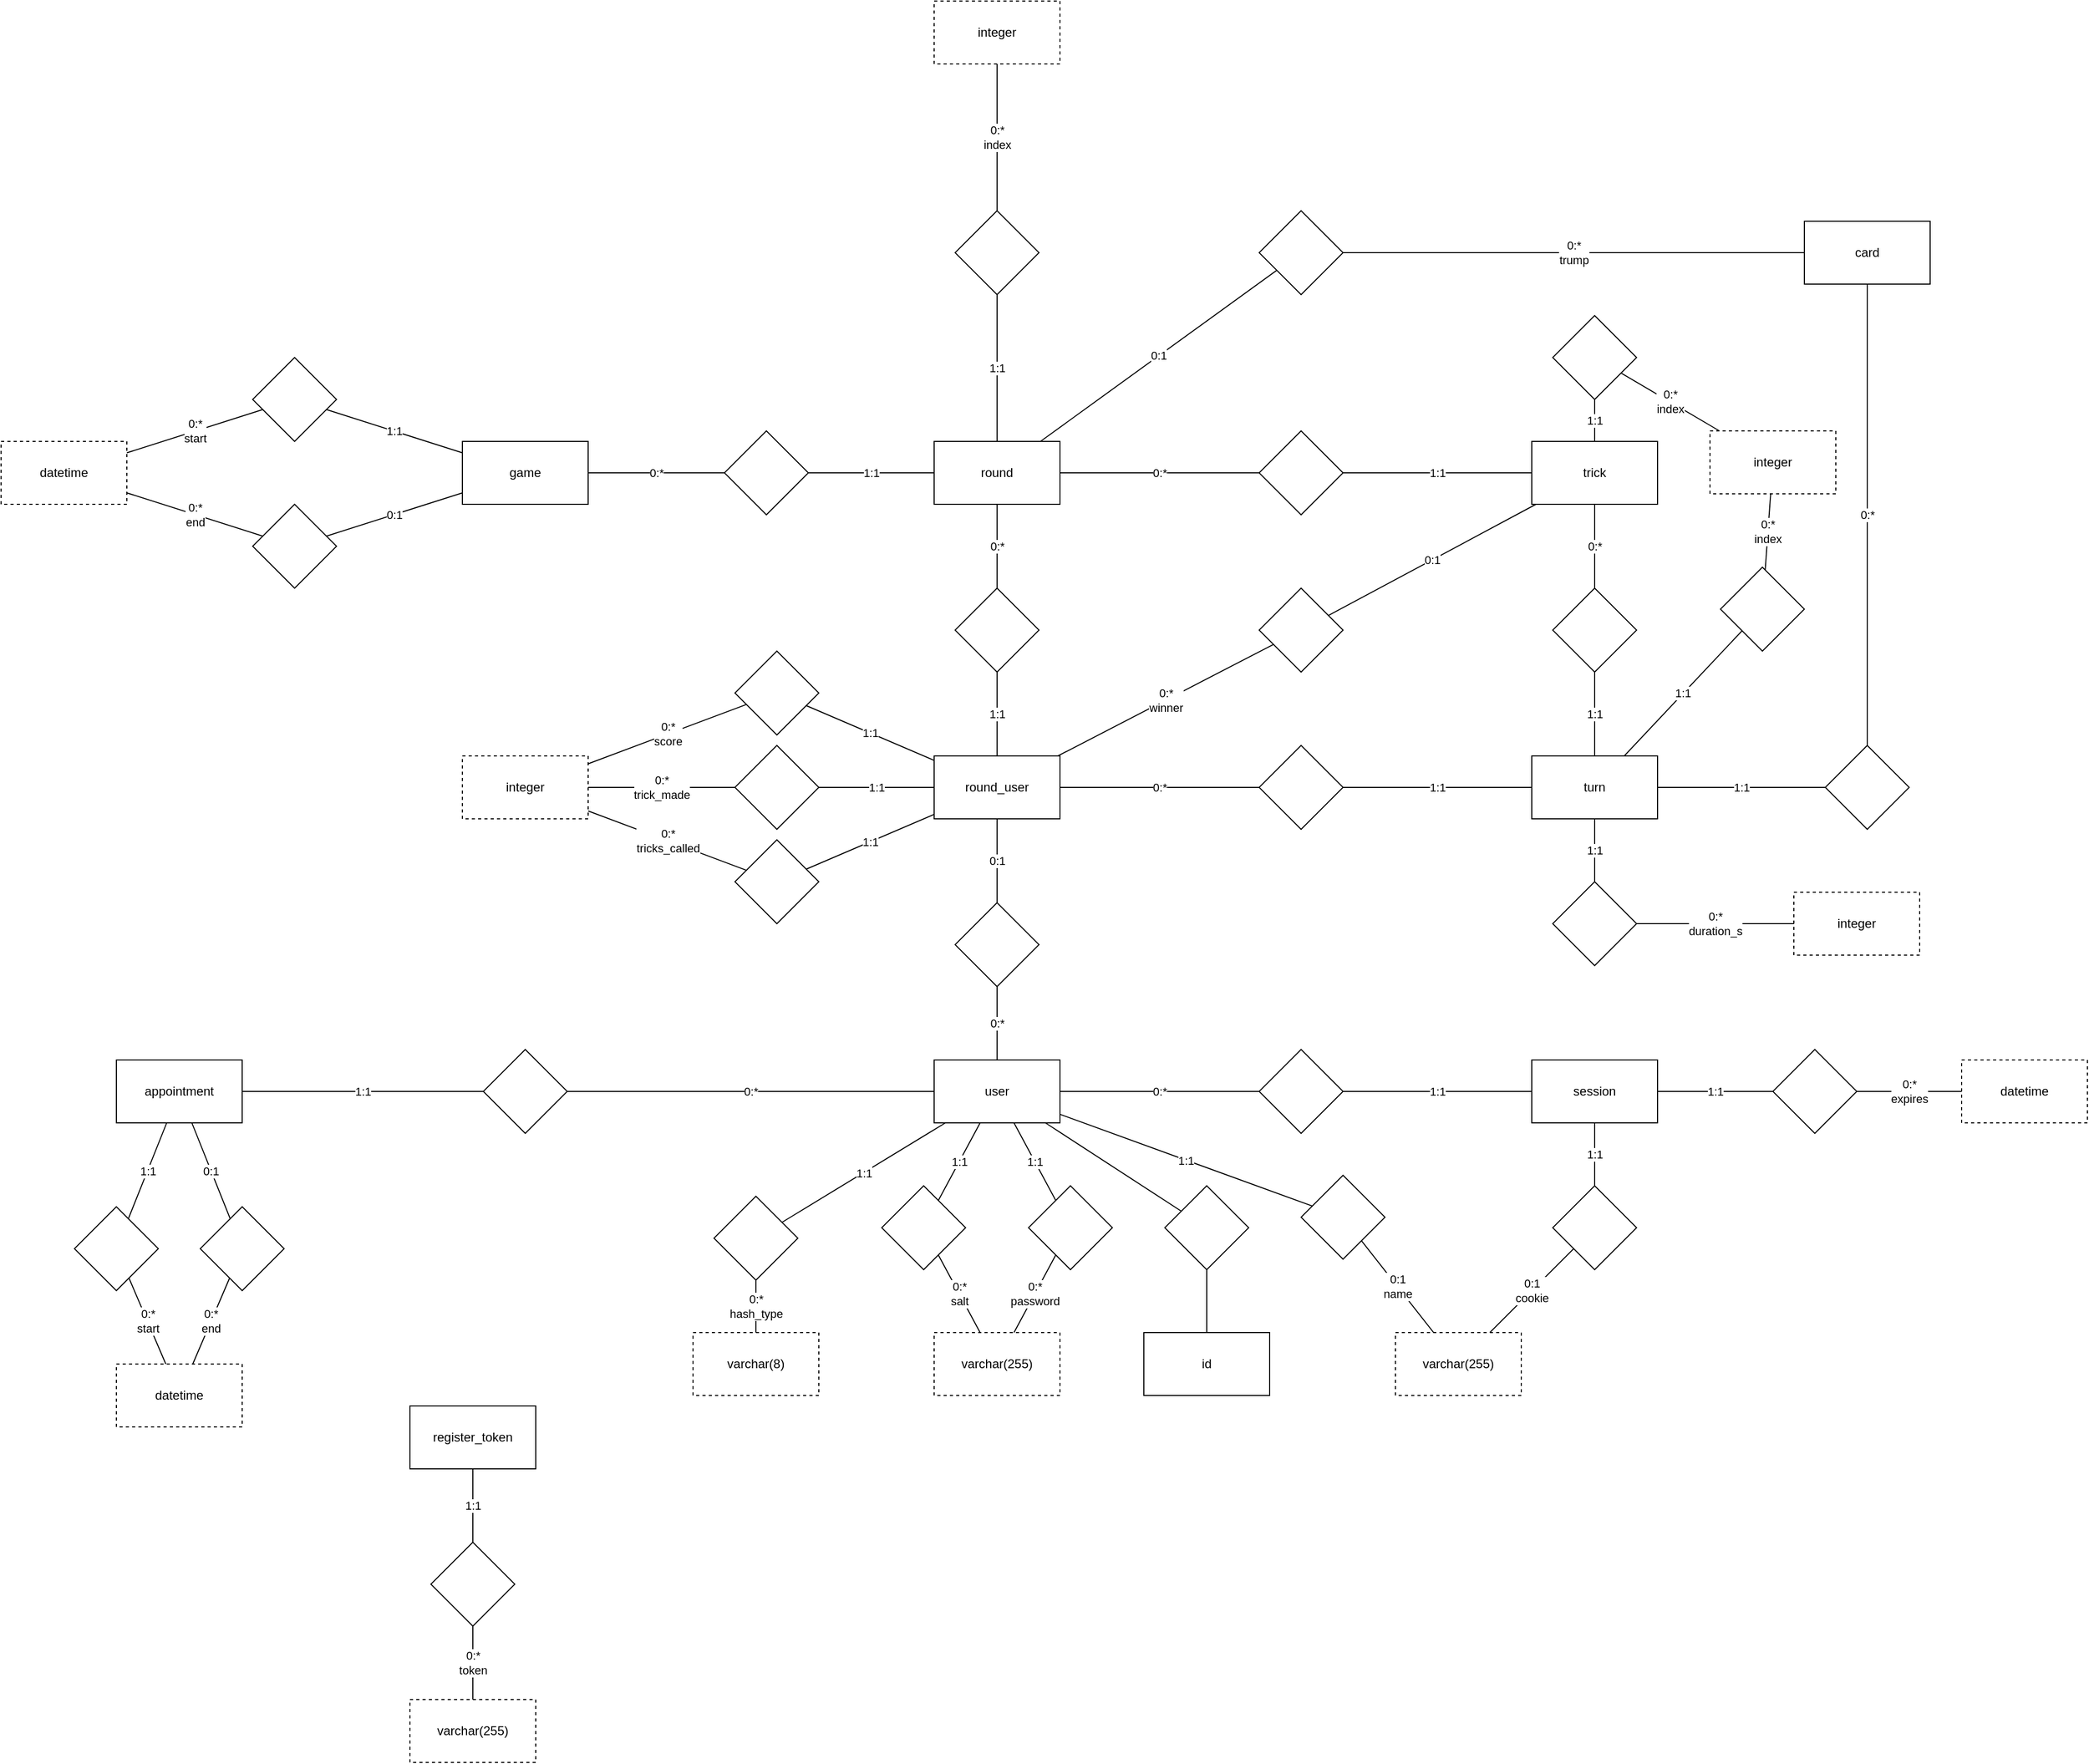 <mxfile version="14.6.9" type="device"><diagram id="gLV2k05QWt9uDm-RTJr3" name="Page-1"><mxGraphModel dx="2272" dy="1945" grid="1" gridSize="10" guides="1" tooltips="1" connect="1" arrows="1" fold="1" page="1" pageScale="1" pageWidth="850" pageHeight="1100" math="0" shadow="0"><root><mxCell id="0"/><mxCell id="1" parent="0"/><mxCell id="MP7L0whJJJM2rDR0K417-1" value="user" style="rounded=0;whiteSpace=wrap;html=1;" parent="1" vertex="1"><mxGeometry x="100" y="200" width="120" height="60" as="geometry"/></mxCell><mxCell id="MP7L0whJJJM2rDR0K417-2" value="id" style="rounded=0;whiteSpace=wrap;html=1;" parent="1" vertex="1"><mxGeometry x="300" y="460" width="120" height="60" as="geometry"/></mxCell><mxCell id="MP7L0whJJJM2rDR0K417-4" style="rounded=0;orthogonalLoop=1;jettySize=auto;html=1;endArrow=none;endFill=0;" parent="1" source="MP7L0whJJJM2rDR0K417-3" target="MP7L0whJJJM2rDR0K417-1" edge="1"><mxGeometry relative="1" as="geometry"/></mxCell><mxCell id="MP7L0whJJJM2rDR0K417-5" style="edgeStyle=none;rounded=0;orthogonalLoop=1;jettySize=auto;html=1;endArrow=none;endFill=0;" parent="1" source="MP7L0whJJJM2rDR0K417-3" target="MP7L0whJJJM2rDR0K417-2" edge="1"><mxGeometry relative="1" as="geometry"/></mxCell><mxCell id="MP7L0whJJJM2rDR0K417-3" value="" style="rhombus;whiteSpace=wrap;html=1;" parent="1" vertex="1"><mxGeometry x="320" y="320" width="80" height="80" as="geometry"/></mxCell><mxCell id="MP7L0whJJJM2rDR0K417-6" value="varchar(255)" style="rounded=0;whiteSpace=wrap;html=1;dashed=1;" parent="1" vertex="1"><mxGeometry x="540" y="460" width="120" height="60" as="geometry"/></mxCell><mxCell id="MP7L0whJJJM2rDR0K417-8" value="1:1" style="edgeStyle=none;rounded=0;orthogonalLoop=1;jettySize=auto;html=1;endArrow=none;endFill=0;" parent="1" source="MP7L0whJJJM2rDR0K417-7" target="MP7L0whJJJM2rDR0K417-1" edge="1"><mxGeometry relative="1" as="geometry"/></mxCell><mxCell id="MP7L0whJJJM2rDR0K417-9" value="0:1&lt;br&gt;name" style="edgeStyle=none;rounded=0;orthogonalLoop=1;jettySize=auto;html=1;endArrow=none;endFill=0;" parent="1" source="MP7L0whJJJM2rDR0K417-7" target="MP7L0whJJJM2rDR0K417-6" edge="1"><mxGeometry relative="1" as="geometry"/></mxCell><mxCell id="MP7L0whJJJM2rDR0K417-7" value="" style="rhombus;whiteSpace=wrap;html=1;" parent="1" vertex="1"><mxGeometry x="450" y="310" width="80" height="80" as="geometry"/></mxCell><mxCell id="MP7L0whJJJM2rDR0K417-16" value="0:*&lt;br&gt;salt" style="edgeStyle=none;rounded=0;orthogonalLoop=1;jettySize=auto;html=1;endArrow=none;endFill=0;" parent="1" source="MP7L0whJJJM2rDR0K417-12" target="MP7L0whJJJM2rDR0K417-14" edge="1"><mxGeometry relative="1" as="geometry"/></mxCell><mxCell id="MP7L0whJJJM2rDR0K417-17" value="1:1" style="edgeStyle=none;rounded=0;orthogonalLoop=1;jettySize=auto;html=1;endArrow=none;endFill=0;" parent="1" source="MP7L0whJJJM2rDR0K417-12" target="MP7L0whJJJM2rDR0K417-1" edge="1"><mxGeometry relative="1" as="geometry"/></mxCell><mxCell id="MP7L0whJJJM2rDR0K417-12" value="" style="rhombus;whiteSpace=wrap;html=1;" parent="1" vertex="1"><mxGeometry x="50" y="320" width="80" height="80" as="geometry"/></mxCell><mxCell id="MP7L0whJJJM2rDR0K417-15" value="0:*&lt;br&gt;password" style="edgeStyle=none;rounded=0;orthogonalLoop=1;jettySize=auto;html=1;endArrow=none;endFill=0;" parent="1" source="MP7L0whJJJM2rDR0K417-13" target="MP7L0whJJJM2rDR0K417-14" edge="1"><mxGeometry relative="1" as="geometry"/></mxCell><mxCell id="MP7L0whJJJM2rDR0K417-19" value="1:1" style="edgeStyle=none;rounded=0;orthogonalLoop=1;jettySize=auto;html=1;endArrow=none;endFill=0;" parent="1" source="MP7L0whJJJM2rDR0K417-13" target="MP7L0whJJJM2rDR0K417-1" edge="1"><mxGeometry relative="1" as="geometry"/></mxCell><mxCell id="MP7L0whJJJM2rDR0K417-13" value="" style="rhombus;whiteSpace=wrap;html=1;" parent="1" vertex="1"><mxGeometry x="190" y="320" width="80" height="80" as="geometry"/></mxCell><mxCell id="MP7L0whJJJM2rDR0K417-14" value="varchar(255)" style="rounded=0;whiteSpace=wrap;html=1;dashed=1;" parent="1" vertex="1"><mxGeometry x="100" y="460" width="120" height="60" as="geometry"/></mxCell><mxCell id="MP7L0whJJJM2rDR0K417-20" value="varchar(8)" style="rounded=0;whiteSpace=wrap;html=1;dashed=1;" parent="1" vertex="1"><mxGeometry x="-130" y="460" width="120" height="60" as="geometry"/></mxCell><mxCell id="MP7L0whJJJM2rDR0K417-22" value="1:1" style="edgeStyle=none;rounded=0;orthogonalLoop=1;jettySize=auto;html=1;endArrow=none;endFill=0;" parent="1" source="MP7L0whJJJM2rDR0K417-21" target="MP7L0whJJJM2rDR0K417-1" edge="1"><mxGeometry relative="1" as="geometry"/></mxCell><mxCell id="MP7L0whJJJM2rDR0K417-23" value="0:*&lt;br&gt;hash_type" style="edgeStyle=none;rounded=0;orthogonalLoop=1;jettySize=auto;html=1;endArrow=none;endFill=0;" parent="1" source="MP7L0whJJJM2rDR0K417-21" target="MP7L0whJJJM2rDR0K417-20" edge="1"><mxGeometry relative="1" as="geometry"/></mxCell><mxCell id="MP7L0whJJJM2rDR0K417-21" value="" style="rhombus;whiteSpace=wrap;html=1;" parent="1" vertex="1"><mxGeometry x="-110" y="330" width="80" height="80" as="geometry"/></mxCell><mxCell id="MP7L0whJJJM2rDR0K417-24" value="session" style="rounded=0;whiteSpace=wrap;html=1;" parent="1" vertex="1"><mxGeometry x="670" y="200" width="120" height="60" as="geometry"/></mxCell><mxCell id="MP7L0whJJJM2rDR0K417-27" value="0:1&lt;br&gt;cookie" style="edgeStyle=none;rounded=0;orthogonalLoop=1;jettySize=auto;html=1;endArrow=none;endFill=0;" parent="1" source="MP7L0whJJJM2rDR0K417-26" target="MP7L0whJJJM2rDR0K417-6" edge="1"><mxGeometry relative="1" as="geometry"><mxPoint x="730" y="460" as="targetPoint"/></mxGeometry></mxCell><mxCell id="MP7L0whJJJM2rDR0K417-28" value="1:1" style="edgeStyle=none;rounded=0;orthogonalLoop=1;jettySize=auto;html=1;endArrow=none;endFill=0;" parent="1" source="MP7L0whJJJM2rDR0K417-26" target="MP7L0whJJJM2rDR0K417-24" edge="1"><mxGeometry relative="1" as="geometry"/></mxCell><mxCell id="MP7L0whJJJM2rDR0K417-26" value="" style="rhombus;whiteSpace=wrap;html=1;" parent="1" vertex="1"><mxGeometry x="690" y="320" width="80" height="80" as="geometry"/></mxCell><mxCell id="MP7L0whJJJM2rDR0K417-30" value="1:1" style="edgeStyle=none;rounded=0;orthogonalLoop=1;jettySize=auto;html=1;endArrow=none;endFill=0;" parent="1" source="MP7L0whJJJM2rDR0K417-29" target="MP7L0whJJJM2rDR0K417-24" edge="1"><mxGeometry relative="1" as="geometry"/></mxCell><mxCell id="MP7L0whJJJM2rDR0K417-31" value="0:*" style="edgeStyle=none;rounded=0;orthogonalLoop=1;jettySize=auto;html=1;endArrow=none;endFill=0;" parent="1" source="MP7L0whJJJM2rDR0K417-29" target="MP7L0whJJJM2rDR0K417-1" edge="1"><mxGeometry relative="1" as="geometry"/></mxCell><mxCell id="MP7L0whJJJM2rDR0K417-29" value="" style="rhombus;whiteSpace=wrap;html=1;" parent="1" vertex="1"><mxGeometry x="410" y="190" width="80" height="80" as="geometry"/></mxCell><mxCell id="MP7L0whJJJM2rDR0K417-32" value="datetime" style="rounded=0;whiteSpace=wrap;html=1;dashed=1;" parent="1" vertex="1"><mxGeometry x="1080" y="200" width="120" height="60" as="geometry"/></mxCell><mxCell id="MP7L0whJJJM2rDR0K417-34" value="0:*&lt;br&gt;expires" style="edgeStyle=none;rounded=0;orthogonalLoop=1;jettySize=auto;html=1;endArrow=none;endFill=0;" parent="1" source="MP7L0whJJJM2rDR0K417-33" target="MP7L0whJJJM2rDR0K417-32" edge="1"><mxGeometry relative="1" as="geometry"/></mxCell><mxCell id="MP7L0whJJJM2rDR0K417-35" value="1:1" style="edgeStyle=none;rounded=0;orthogonalLoop=1;jettySize=auto;html=1;endArrow=none;endFill=0;" parent="1" source="MP7L0whJJJM2rDR0K417-33" target="MP7L0whJJJM2rDR0K417-24" edge="1"><mxGeometry relative="1" as="geometry"/></mxCell><mxCell id="MP7L0whJJJM2rDR0K417-33" value="" style="rhombus;whiteSpace=wrap;html=1;" parent="1" vertex="1"><mxGeometry x="900" y="190" width="80" height="80" as="geometry"/></mxCell><mxCell id="MP7L0whJJJM2rDR0K417-38" value="game" style="rounded=0;whiteSpace=wrap;html=1;" parent="1" vertex="1"><mxGeometry x="-350" y="-390" width="120" height="60" as="geometry"/></mxCell><mxCell id="MP7L0whJJJM2rDR0K417-60" value="0:1" style="edgeStyle=none;rounded=0;orthogonalLoop=1;jettySize=auto;html=1;endArrow=none;endFill=0;" parent="1" source="MP7L0whJJJM2rDR0K417-40" target="MP7L0whJJJM2rDR0K417-59" edge="1"><mxGeometry relative="1" as="geometry"><mxPoint x="870" y="-420" as="sourcePoint"/></mxGeometry></mxCell><mxCell id="MP7L0whJJJM2rDR0K417-40" value="round" style="rounded=0;whiteSpace=wrap;html=1;" parent="1" vertex="1"><mxGeometry x="100" y="-390" width="120" height="60" as="geometry"/></mxCell><mxCell id="MP7L0whJJJM2rDR0K417-45" value="0:*" style="edgeStyle=none;rounded=0;orthogonalLoop=1;jettySize=auto;html=1;endArrow=none;endFill=0;" parent="1" source="MP7L0whJJJM2rDR0K417-41" target="MP7L0whJJJM2rDR0K417-62" edge="1"><mxGeometry relative="1" as="geometry"/></mxCell><mxCell id="MP7L0whJJJM2rDR0K417-41" value="" style="rhombus;whiteSpace=wrap;html=1;" parent="1" vertex="1"><mxGeometry x="410" y="-100" width="80" height="80" as="geometry"/></mxCell><mxCell id="MP7L0whJJJM2rDR0K417-44" value="1:1" style="edgeStyle=none;rounded=0;orthogonalLoop=1;jettySize=auto;html=1;endArrow=none;endFill=0;" parent="1" source="MP7L0whJJJM2rDR0K417-42" target="MP7L0whJJJM2rDR0K417-41" edge="1"><mxGeometry relative="1" as="geometry"/></mxCell><mxCell id="MP7L0whJJJM2rDR0K417-107" value="1:1" style="edgeStyle=none;rounded=0;orthogonalLoop=1;jettySize=auto;html=1;endArrow=none;endFill=0;" parent="1" source="MP7L0whJJJM2rDR0K417-42" target="MP7L0whJJJM2rDR0K417-105" edge="1"><mxGeometry relative="1" as="geometry"/></mxCell><mxCell id="MP7L0whJJJM2rDR0K417-42" value="turn" style="rounded=0;whiteSpace=wrap;html=1;" parent="1" vertex="1"><mxGeometry x="670" y="-90" width="120" height="60" as="geometry"/></mxCell><mxCell id="MP7L0whJJJM2rDR0K417-48" value="card" style="rounded=0;whiteSpace=wrap;html=1;" parent="1" vertex="1"><mxGeometry x="930" y="-600" width="120" height="60" as="geometry"/></mxCell><mxCell id="MP7L0whJJJM2rDR0K417-50" value="0:*" style="edgeStyle=none;rounded=0;orthogonalLoop=1;jettySize=auto;html=1;endArrow=none;endFill=0;" parent="1" source="MP7L0whJJJM2rDR0K417-49" target="MP7L0whJJJM2rDR0K417-48" edge="1"><mxGeometry relative="1" as="geometry"/></mxCell><mxCell id="MP7L0whJJJM2rDR0K417-51" value="1:1" style="edgeStyle=none;rounded=0;orthogonalLoop=1;jettySize=auto;html=1;endArrow=none;endFill=0;" parent="1" source="MP7L0whJJJM2rDR0K417-49" target="MP7L0whJJJM2rDR0K417-42" edge="1"><mxGeometry relative="1" as="geometry"/></mxCell><mxCell id="MP7L0whJJJM2rDR0K417-49" value="" style="rhombus;whiteSpace=wrap;html=1;" parent="1" vertex="1"><mxGeometry x="950" y="-100" width="80" height="80" as="geometry"/></mxCell><mxCell id="MP7L0whJJJM2rDR0K417-55" value="1:1" style="edgeStyle=none;rounded=0;orthogonalLoop=1;jettySize=auto;html=1;endArrow=none;endFill=0;" parent="1" source="MP7L0whJJJM2rDR0K417-52" target="MP7L0whJJJM2rDR0K417-42" edge="1"><mxGeometry relative="1" as="geometry"/></mxCell><mxCell id="MP7L0whJJJM2rDR0K417-52" value="" style="rhombus;whiteSpace=wrap;html=1;" parent="1" vertex="1"><mxGeometry x="850" y="-270" width="80" height="80" as="geometry"/></mxCell><mxCell id="MP7L0whJJJM2rDR0K417-54" value="0:*&lt;br&gt;index" style="edgeStyle=none;rounded=0;orthogonalLoop=1;jettySize=auto;html=1;endArrow=none;endFill=0;" parent="1" source="MP7L0whJJJM2rDR0K417-53" target="MP7L0whJJJM2rDR0K417-52" edge="1"><mxGeometry relative="1" as="geometry"/></mxCell><mxCell id="MP7L0whJJJM2rDR0K417-81" value="0:*&lt;br&gt;index" style="edgeStyle=none;rounded=0;orthogonalLoop=1;jettySize=auto;html=1;endArrow=none;endFill=0;" parent="1" source="MP7L0whJJJM2rDR0K417-53" target="MP7L0whJJJM2rDR0K417-80" edge="1"><mxGeometry relative="1" as="geometry"/></mxCell><mxCell id="MP7L0whJJJM2rDR0K417-53" value="integer" style="rounded=0;whiteSpace=wrap;html=1;dashed=1;" parent="1" vertex="1"><mxGeometry x="840" y="-400" width="120" height="60" as="geometry"/></mxCell><mxCell id="MP7L0whJJJM2rDR0K417-57" value="1:1" style="edgeStyle=none;rounded=0;orthogonalLoop=1;jettySize=auto;html=1;endArrow=none;endFill=0;" parent="1" source="MP7L0whJJJM2rDR0K417-56" target="MP7L0whJJJM2rDR0K417-40" edge="1"><mxGeometry relative="1" as="geometry"/></mxCell><mxCell id="MP7L0whJJJM2rDR0K417-58" value="0:*" style="edgeStyle=none;rounded=0;orthogonalLoop=1;jettySize=auto;html=1;endArrow=none;endFill=0;" parent="1" source="MP7L0whJJJM2rDR0K417-56" target="MP7L0whJJJM2rDR0K417-38" edge="1"><mxGeometry relative="1" as="geometry"/></mxCell><mxCell id="MP7L0whJJJM2rDR0K417-56" value="" style="rhombus;whiteSpace=wrap;html=1;" parent="1" vertex="1"><mxGeometry x="-100" y="-400" width="80" height="80" as="geometry"/></mxCell><mxCell id="MP7L0whJJJM2rDR0K417-61" value="0:*&lt;br&gt;trump" style="edgeStyle=none;rounded=0;orthogonalLoop=1;jettySize=auto;html=1;endArrow=none;endFill=0;" parent="1" source="MP7L0whJJJM2rDR0K417-59" target="MP7L0whJJJM2rDR0K417-48" edge="1"><mxGeometry relative="1" as="geometry"/></mxCell><mxCell id="MP7L0whJJJM2rDR0K417-59" value="" style="rhombus;whiteSpace=wrap;html=1;" parent="1" vertex="1"><mxGeometry x="410" y="-610" width="80" height="80" as="geometry"/></mxCell><mxCell id="MP7L0whJJJM2rDR0K417-62" value="round_user" style="rounded=0;whiteSpace=wrap;html=1;" parent="1" vertex="1"><mxGeometry x="100" y="-90" width="120" height="60" as="geometry"/></mxCell><mxCell id="MP7L0whJJJM2rDR0K417-64" value="0:*" style="edgeStyle=none;rounded=0;orthogonalLoop=1;jettySize=auto;html=1;endArrow=none;endFill=0;" parent="1" source="MP7L0whJJJM2rDR0K417-63" target="MP7L0whJJJM2rDR0K417-1" edge="1"><mxGeometry relative="1" as="geometry"/></mxCell><mxCell id="MP7L0whJJJM2rDR0K417-65" value="0:1" style="edgeStyle=none;rounded=0;orthogonalLoop=1;jettySize=auto;html=1;endArrow=none;endFill=0;" parent="1" source="MP7L0whJJJM2rDR0K417-63" target="MP7L0whJJJM2rDR0K417-62" edge="1"><mxGeometry relative="1" as="geometry"/></mxCell><mxCell id="MP7L0whJJJM2rDR0K417-63" value="" style="rhombus;whiteSpace=wrap;html=1;" parent="1" vertex="1"><mxGeometry x="120" y="50" width="80" height="80" as="geometry"/></mxCell><mxCell id="MP7L0whJJJM2rDR0K417-67" value="0:*" style="edgeStyle=none;rounded=0;orthogonalLoop=1;jettySize=auto;html=1;endArrow=none;endFill=0;" parent="1" source="MP7L0whJJJM2rDR0K417-66" target="MP7L0whJJJM2rDR0K417-40" edge="1"><mxGeometry relative="1" as="geometry"/></mxCell><mxCell id="MP7L0whJJJM2rDR0K417-68" value="1:1" style="edgeStyle=none;rounded=0;orthogonalLoop=1;jettySize=auto;html=1;endArrow=none;endFill=0;" parent="1" source="MP7L0whJJJM2rDR0K417-66" target="MP7L0whJJJM2rDR0K417-62" edge="1"><mxGeometry relative="1" as="geometry"/></mxCell><mxCell id="MP7L0whJJJM2rDR0K417-66" value="" style="rhombus;whiteSpace=wrap;html=1;" parent="1" vertex="1"><mxGeometry x="120" y="-250" width="80" height="80" as="geometry"/></mxCell><mxCell id="MP7L0whJJJM2rDR0K417-69" value="integer" style="rounded=0;whiteSpace=wrap;html=1;dashed=1;" parent="1" vertex="1"><mxGeometry x="-350" y="-90" width="120" height="60" as="geometry"/></mxCell><mxCell id="MP7L0whJJJM2rDR0K417-71" value="1:1" style="edgeStyle=none;rounded=0;orthogonalLoop=1;jettySize=auto;html=1;endArrow=none;endFill=0;" parent="1" source="MP7L0whJJJM2rDR0K417-70" target="MP7L0whJJJM2rDR0K417-62" edge="1"><mxGeometry relative="1" as="geometry"/></mxCell><mxCell id="MP7L0whJJJM2rDR0K417-72" value="0:*&lt;br&gt;score" style="edgeStyle=none;rounded=0;orthogonalLoop=1;jettySize=auto;html=1;endArrow=none;endFill=0;" parent="1" source="MP7L0whJJJM2rDR0K417-70" target="MP7L0whJJJM2rDR0K417-69" edge="1"><mxGeometry relative="1" as="geometry"/></mxCell><mxCell id="MP7L0whJJJM2rDR0K417-70" value="" style="rhombus;whiteSpace=wrap;html=1;" parent="1" vertex="1"><mxGeometry x="-90" y="-190" width="80" height="80" as="geometry"/></mxCell><mxCell id="MP7L0whJJJM2rDR0K417-78" value="0:*" style="edgeStyle=none;rounded=0;orthogonalLoop=1;jettySize=auto;html=1;endArrow=none;endFill=0;" parent="1" source="MP7L0whJJJM2rDR0K417-73" target="MP7L0whJJJM2rDR0K417-74" edge="1"><mxGeometry relative="1" as="geometry"/></mxCell><mxCell id="MP7L0whJJJM2rDR0K417-73" value="trick" style="rounded=0;whiteSpace=wrap;html=1;" parent="1" vertex="1"><mxGeometry x="670" y="-390" width="120" height="60" as="geometry"/></mxCell><mxCell id="MP7L0whJJJM2rDR0K417-79" value="1:1" style="edgeStyle=none;rounded=0;orthogonalLoop=1;jettySize=auto;html=1;endArrow=none;endFill=0;" parent="1" source="MP7L0whJJJM2rDR0K417-74" target="MP7L0whJJJM2rDR0K417-42" edge="1"><mxGeometry relative="1" as="geometry"/></mxCell><mxCell id="MP7L0whJJJM2rDR0K417-74" value="" style="rhombus;whiteSpace=wrap;html=1;" parent="1" vertex="1"><mxGeometry x="690" y="-250" width="80" height="80" as="geometry"/></mxCell><mxCell id="MP7L0whJJJM2rDR0K417-76" value="1:1" style="edgeStyle=none;rounded=0;orthogonalLoop=1;jettySize=auto;html=1;endArrow=none;endFill=0;" parent="1" source="MP7L0whJJJM2rDR0K417-75" target="MP7L0whJJJM2rDR0K417-73" edge="1"><mxGeometry relative="1" as="geometry"/></mxCell><mxCell id="MP7L0whJJJM2rDR0K417-77" value="0:*" style="edgeStyle=none;rounded=0;orthogonalLoop=1;jettySize=auto;html=1;endArrow=none;endFill=0;" parent="1" source="MP7L0whJJJM2rDR0K417-75" target="MP7L0whJJJM2rDR0K417-40" edge="1"><mxGeometry relative="1" as="geometry"/></mxCell><mxCell id="MP7L0whJJJM2rDR0K417-75" value="" style="rhombus;whiteSpace=wrap;html=1;" parent="1" vertex="1"><mxGeometry x="410" y="-400" width="80" height="80" as="geometry"/></mxCell><mxCell id="MP7L0whJJJM2rDR0K417-82" value="1:1" style="edgeStyle=none;rounded=0;orthogonalLoop=1;jettySize=auto;html=1;endArrow=none;endFill=0;" parent="1" source="MP7L0whJJJM2rDR0K417-80" target="MP7L0whJJJM2rDR0K417-73" edge="1"><mxGeometry relative="1" as="geometry"/></mxCell><mxCell id="MP7L0whJJJM2rDR0K417-80" value="" style="rhombus;whiteSpace=wrap;html=1;" parent="1" vertex="1"><mxGeometry x="690" y="-510" width="80" height="80" as="geometry"/></mxCell><mxCell id="MP7L0whJJJM2rDR0K417-86" value="1:1" style="edgeStyle=none;rounded=0;orthogonalLoop=1;jettySize=auto;html=1;endArrow=none;endFill=0;" parent="1" source="MP7L0whJJJM2rDR0K417-83" target="MP7L0whJJJM2rDR0K417-40" edge="1"><mxGeometry relative="1" as="geometry"/></mxCell><mxCell id="MP7L0whJJJM2rDR0K417-83" value="" style="rhombus;whiteSpace=wrap;html=1;" parent="1" vertex="1"><mxGeometry x="120" y="-610" width="80" height="80" as="geometry"/></mxCell><mxCell id="MP7L0whJJJM2rDR0K417-85" value="0:*&lt;br&gt;index" style="edgeStyle=none;rounded=0;orthogonalLoop=1;jettySize=auto;html=1;endArrow=none;endFill=0;" parent="1" source="MP7L0whJJJM2rDR0K417-84" target="MP7L0whJJJM2rDR0K417-83" edge="1"><mxGeometry relative="1" as="geometry"/></mxCell><mxCell id="MP7L0whJJJM2rDR0K417-84" value="integer" style="rounded=0;whiteSpace=wrap;html=1;dashed=1;" parent="1" vertex="1"><mxGeometry x="100" y="-810" width="120" height="60" as="geometry"/></mxCell><mxCell id="MP7L0whJJJM2rDR0K417-88" value="0:1" style="edgeStyle=none;rounded=0;orthogonalLoop=1;jettySize=auto;html=1;endArrow=none;endFill=0;" parent="1" source="MP7L0whJJJM2rDR0K417-87" target="MP7L0whJJJM2rDR0K417-73" edge="1"><mxGeometry relative="1" as="geometry"/></mxCell><mxCell id="MP7L0whJJJM2rDR0K417-89" value="0:*&lt;br&gt;winner" style="edgeStyle=none;rounded=0;orthogonalLoop=1;jettySize=auto;html=1;endArrow=none;endFill=0;" parent="1" source="MP7L0whJJJM2rDR0K417-87" target="MP7L0whJJJM2rDR0K417-62" edge="1"><mxGeometry relative="1" as="geometry"/></mxCell><mxCell id="MP7L0whJJJM2rDR0K417-87" value="" style="rhombus;whiteSpace=wrap;html=1;" parent="1" vertex="1"><mxGeometry x="410" y="-250" width="80" height="80" as="geometry"/></mxCell><mxCell id="MP7L0whJJJM2rDR0K417-90" value="appointment" style="rounded=0;whiteSpace=wrap;html=1;" parent="1" vertex="1"><mxGeometry x="-680" y="200" width="120" height="60" as="geometry"/></mxCell><mxCell id="MP7L0whJJJM2rDR0K417-92" value="0:*" style="edgeStyle=none;rounded=0;orthogonalLoop=1;jettySize=auto;html=1;endArrow=none;endFill=0;" parent="1" source="MP7L0whJJJM2rDR0K417-91" target="MP7L0whJJJM2rDR0K417-1" edge="1"><mxGeometry relative="1" as="geometry"/></mxCell><mxCell id="MP7L0whJJJM2rDR0K417-93" value="1:1" style="edgeStyle=none;rounded=0;orthogonalLoop=1;jettySize=auto;html=1;endArrow=none;endFill=0;" parent="1" source="MP7L0whJJJM2rDR0K417-91" target="MP7L0whJJJM2rDR0K417-90" edge="1"><mxGeometry relative="1" as="geometry"/></mxCell><mxCell id="MP7L0whJJJM2rDR0K417-91" value="" style="rhombus;whiteSpace=wrap;html=1;" parent="1" vertex="1"><mxGeometry x="-330" y="190" width="80" height="80" as="geometry"/></mxCell><mxCell id="MP7L0whJJJM2rDR0K417-97" value="1:1" style="edgeStyle=none;rounded=0;orthogonalLoop=1;jettySize=auto;html=1;endArrow=none;endFill=0;" parent="1" source="MP7L0whJJJM2rDR0K417-94" target="MP7L0whJJJM2rDR0K417-90" edge="1"><mxGeometry relative="1" as="geometry"/></mxCell><mxCell id="MP7L0whJJJM2rDR0K417-99" value="0:*&lt;br&gt;start" style="edgeStyle=none;rounded=0;orthogonalLoop=1;jettySize=auto;html=1;endArrow=none;endFill=0;" parent="1" source="MP7L0whJJJM2rDR0K417-94" target="MP7L0whJJJM2rDR0K417-96" edge="1"><mxGeometry relative="1" as="geometry"/></mxCell><mxCell id="MP7L0whJJJM2rDR0K417-94" value="" style="rhombus;whiteSpace=wrap;html=1;" parent="1" vertex="1"><mxGeometry x="-720" y="340" width="80" height="80" as="geometry"/></mxCell><mxCell id="MP7L0whJJJM2rDR0K417-98" value="0:1" style="edgeStyle=none;rounded=0;orthogonalLoop=1;jettySize=auto;html=1;endArrow=none;endFill=0;" parent="1" source="MP7L0whJJJM2rDR0K417-95" target="MP7L0whJJJM2rDR0K417-90" edge="1"><mxGeometry relative="1" as="geometry"/></mxCell><mxCell id="MP7L0whJJJM2rDR0K417-100" value="0:*&lt;br&gt;end" style="edgeStyle=none;rounded=0;orthogonalLoop=1;jettySize=auto;html=1;endArrow=none;endFill=0;" parent="1" source="MP7L0whJJJM2rDR0K417-95" target="MP7L0whJJJM2rDR0K417-96" edge="1"><mxGeometry relative="1" as="geometry"/></mxCell><mxCell id="MP7L0whJJJM2rDR0K417-95" value="" style="rhombus;whiteSpace=wrap;html=1;" parent="1" vertex="1"><mxGeometry x="-600" y="340" width="80" height="80" as="geometry"/></mxCell><mxCell id="MP7L0whJJJM2rDR0K417-96" value="datetime" style="rounded=0;whiteSpace=wrap;html=1;dashed=1;" parent="1" vertex="1"><mxGeometry x="-680" y="490" width="120" height="60" as="geometry"/></mxCell><mxCell id="MP7L0whJJJM2rDR0K417-104" value="1:1" style="edgeStyle=none;rounded=0;orthogonalLoop=1;jettySize=auto;html=1;endArrow=none;endFill=0;" parent="1" source="MP7L0whJJJM2rDR0K417-101" target="MP7L0whJJJM2rDR0K417-38" edge="1"><mxGeometry relative="1" as="geometry"/></mxCell><mxCell id="MP7L0whJJJM2rDR0K417-101" value="" style="rhombus;whiteSpace=wrap;html=1;" parent="1" vertex="1"><mxGeometry x="-550" y="-470" width="80" height="80" as="geometry"/></mxCell><mxCell id="MP7L0whJJJM2rDR0K417-103" value="0:*&lt;br&gt;start" style="edgeStyle=none;rounded=0;orthogonalLoop=1;jettySize=auto;html=1;endArrow=none;endFill=0;" parent="1" source="MP7L0whJJJM2rDR0K417-102" target="MP7L0whJJJM2rDR0K417-101" edge="1"><mxGeometry relative="1" as="geometry"/></mxCell><mxCell id="MP7L0whJJJM2rDR0K417-102" value="datetime" style="rounded=0;whiteSpace=wrap;html=1;dashed=1;" parent="1" vertex="1"><mxGeometry x="-790" y="-390" width="120" height="60" as="geometry"/></mxCell><mxCell id="MP7L0whJJJM2rDR0K417-108" value="0:*&lt;br&gt;duration_s" style="edgeStyle=none;rounded=0;orthogonalLoop=1;jettySize=auto;html=1;endArrow=none;endFill=0;" parent="1" source="MP7L0whJJJM2rDR0K417-105" target="MP7L0whJJJM2rDR0K417-106" edge="1"><mxGeometry relative="1" as="geometry"/></mxCell><mxCell id="MP7L0whJJJM2rDR0K417-105" value="" style="rhombus;whiteSpace=wrap;html=1;" parent="1" vertex="1"><mxGeometry x="690" y="30" width="80" height="80" as="geometry"/></mxCell><mxCell id="MP7L0whJJJM2rDR0K417-106" value="integer" style="rounded=0;whiteSpace=wrap;html=1;dashed=1;" parent="1" vertex="1"><mxGeometry x="920" y="40" width="120" height="60" as="geometry"/></mxCell><mxCell id="MP7L0whJJJM2rDR0K417-110" value="0:1" style="edgeStyle=none;rounded=0;orthogonalLoop=1;jettySize=auto;html=1;endArrow=none;endFill=0;" parent="1" source="MP7L0whJJJM2rDR0K417-109" target="MP7L0whJJJM2rDR0K417-38" edge="1"><mxGeometry relative="1" as="geometry"/></mxCell><mxCell id="MP7L0whJJJM2rDR0K417-111" value="0:*&lt;br&gt;end" style="edgeStyle=none;rounded=0;orthogonalLoop=1;jettySize=auto;html=1;endArrow=none;endFill=0;" parent="1" source="MP7L0whJJJM2rDR0K417-109" target="MP7L0whJJJM2rDR0K417-102" edge="1"><mxGeometry relative="1" as="geometry"/></mxCell><mxCell id="MP7L0whJJJM2rDR0K417-109" value="" style="rhombus;whiteSpace=wrap;html=1;" parent="1" vertex="1"><mxGeometry x="-550" y="-330" width="80" height="80" as="geometry"/></mxCell><mxCell id="1O2liXlRe_eu8x-NCmrg-1" value="register_token" style="rounded=0;whiteSpace=wrap;html=1;" vertex="1" parent="1"><mxGeometry x="-400" y="530" width="120" height="60" as="geometry"/></mxCell><mxCell id="1O2liXlRe_eu8x-NCmrg-2" value="1:1" style="edgeStyle=none;rounded=0;orthogonalLoop=1;jettySize=auto;html=1;endArrow=none;endFill=0;" edge="1" source="1O2liXlRe_eu8x-NCmrg-4" target="1O2liXlRe_eu8x-NCmrg-1" parent="1"><mxGeometry relative="1" as="geometry"/></mxCell><mxCell id="1O2liXlRe_eu8x-NCmrg-3" value="0:*&lt;br&gt;token" style="edgeStyle=none;rounded=0;orthogonalLoop=1;jettySize=auto;html=1;endArrow=none;endFill=0;" edge="1" source="1O2liXlRe_eu8x-NCmrg-4" target="1O2liXlRe_eu8x-NCmrg-8" parent="1"><mxGeometry relative="1" as="geometry"/></mxCell><mxCell id="1O2liXlRe_eu8x-NCmrg-4" value="" style="rhombus;whiteSpace=wrap;html=1;" vertex="1" parent="1"><mxGeometry x="-380" y="660" width="80" height="80" as="geometry"/></mxCell><mxCell id="1O2liXlRe_eu8x-NCmrg-8" value="varchar(255)" style="rounded=0;whiteSpace=wrap;html=1;dashed=1;" vertex="1" parent="1"><mxGeometry x="-400" y="810" width="120" height="60" as="geometry"/></mxCell><mxCell id="1O2liXlRe_eu8x-NCmrg-12" value="1:1" style="rounded=0;orthogonalLoop=1;jettySize=auto;html=1;endArrow=none;endFill=0;" edge="1" parent="1" source="1O2liXlRe_eu8x-NCmrg-11" target="MP7L0whJJJM2rDR0K417-62"><mxGeometry relative="1" as="geometry"/></mxCell><mxCell id="1O2liXlRe_eu8x-NCmrg-13" value="0:*&lt;br&gt;trick_made" style="edgeStyle=none;rounded=0;orthogonalLoop=1;jettySize=auto;html=1;endArrow=none;endFill=0;" edge="1" parent="1" source="1O2liXlRe_eu8x-NCmrg-11" target="MP7L0whJJJM2rDR0K417-69"><mxGeometry relative="1" as="geometry"/></mxCell><mxCell id="1O2liXlRe_eu8x-NCmrg-11" value="" style="rhombus;whiteSpace=wrap;html=1;" vertex="1" parent="1"><mxGeometry x="-90" y="-100" width="80" height="80" as="geometry"/></mxCell><mxCell id="1O2liXlRe_eu8x-NCmrg-15" value="1:1" style="edgeStyle=none;rounded=0;orthogonalLoop=1;jettySize=auto;html=1;endArrow=none;endFill=0;" edge="1" parent="1" source="1O2liXlRe_eu8x-NCmrg-14" target="MP7L0whJJJM2rDR0K417-62"><mxGeometry relative="1" as="geometry"/></mxCell><mxCell id="1O2liXlRe_eu8x-NCmrg-16" value="0:*&lt;br&gt;tricks_called" style="edgeStyle=none;rounded=0;orthogonalLoop=1;jettySize=auto;html=1;endArrow=none;endFill=0;" edge="1" parent="1" source="1O2liXlRe_eu8x-NCmrg-14" target="MP7L0whJJJM2rDR0K417-69"><mxGeometry relative="1" as="geometry"/></mxCell><mxCell id="1O2liXlRe_eu8x-NCmrg-14" value="" style="rhombus;whiteSpace=wrap;html=1;" vertex="1" parent="1"><mxGeometry x="-90" y="-10" width="80" height="80" as="geometry"/></mxCell></root></mxGraphModel></diagram></mxfile>